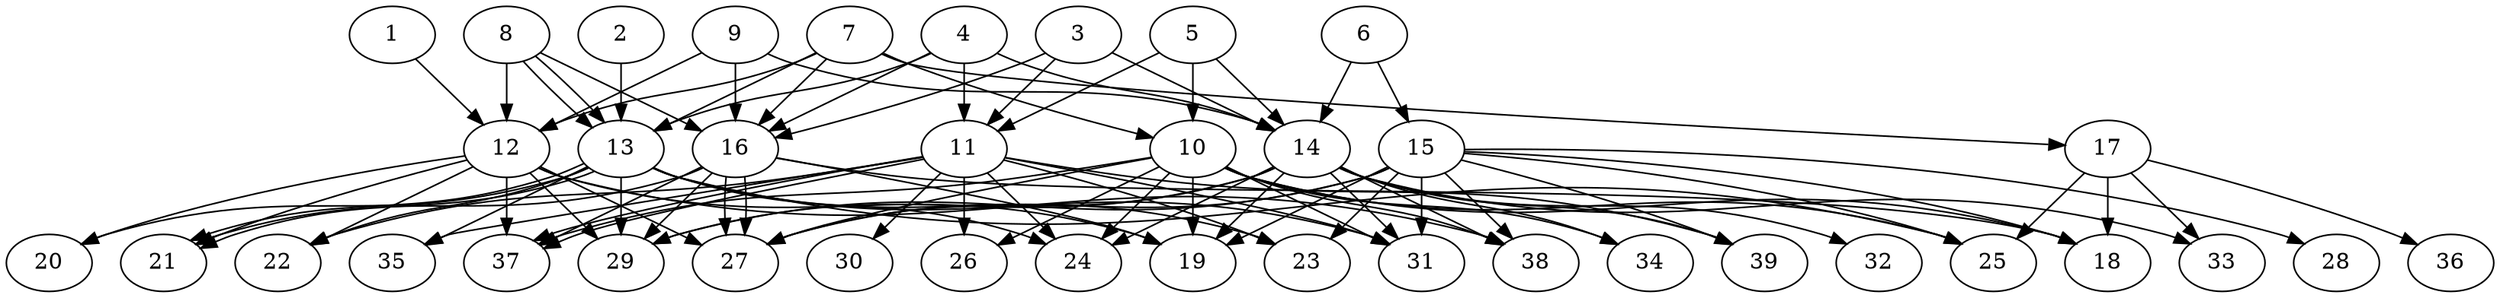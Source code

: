 // DAG (tier=3-complex, mode=data, n=39, ccr=0.538, fat=0.826, density=0.676, regular=0.395, jump=0.332, mindata=4194304, maxdata=33554432)
// DAG automatically generated by daggen at Sun Aug 24 16:33:35 2025
// /home/ermia/Project/Environments/daggen/bin/daggen --dot --ccr 0.538 --fat 0.826 --regular 0.395 --density 0.676 --jump 0.332 --mindata 4194304 --maxdata 33554432 -n 39 
digraph G {
  1 [size="3710076741625858490368", alpha="0.12", expect_size="1855038370812929245184"]
  1 -> 12 [size ="1917249275297792"]
  2 [size="19348569068835189030912", alpha="0.08", expect_size="9674284534417594515456"]
  2 -> 13 [size ="5765751071834112"]
  3 [size="1441659271839672696832", alpha="0.10", expect_size="720829635919836348416"]
  3 -> 11 [size ="1020935737966592"]
  3 -> 14 [size ="1020935737966592"]
  3 -> 16 [size ="1020935737966592"]
  4 [size="37098226258785861632000", alpha="0.07", expect_size="18549113129392930816000"]
  4 -> 11 [size ="8898676470579200"]
  4 -> 13 [size ="8898676470579200"]
  4 -> 14 [size ="8898676470579200"]
  4 -> 16 [size ="8898676470579200"]
  5 [size="60317954103370704", alpha="0.18", expect_size="30158977051685352"]
  5 -> 10 [size ="1400280134451200"]
  5 -> 11 [size ="1400280134451200"]
  5 -> 14 [size ="1400280134451200"]
  6 [size="2839183531297531392", alpha="0.10", expect_size="1419591765648765696"]
  6 -> 14 [size ="1917756584755200"]
  6 -> 15 [size ="1917756584755200"]
  7 [size="8370356228442989568", alpha="0.07", expect_size="4185178114221494784"]
  7 -> 10 [size ="4580712007073792"]
  7 -> 12 [size ="4580712007073792"]
  7 -> 13 [size ="4580712007073792"]
  7 -> 16 [size ="4580712007073792"]
  7 -> 17 [size ="4580712007073792"]
  8 [size="10412787113132032000000", alpha="0.20", expect_size="5206393556566016000000"]
  8 -> 12 [size ="3814766673920000"]
  8 -> 13 [size ="3814766673920000"]
  8 -> 13 [size ="3814766673920000"]
  8 -> 16 [size ="3814766673920000"]
  9 [size="4262928456229849600", alpha="0.09", expect_size="2131464228114924800"]
  9 -> 12 [size ="4856027598028800"]
  9 -> 14 [size ="4856027598028800"]
  9 -> 16 [size ="4856027598028800"]
  10 [size="236981102622025792", alpha="0.19", expect_size="118490551311012896"]
  10 -> 18 [size ="4865720265474048"]
  10 -> 19 [size ="4865720265474048"]
  10 -> 24 [size ="4865720265474048"]
  10 -> 25 [size ="4865720265474048"]
  10 -> 26 [size ="4865720265474048"]
  10 -> 27 [size ="4865720265474048"]
  10 -> 31 [size ="4865720265474048"]
  10 -> 34 [size ="4865720265474048"]
  10 -> 37 [size ="4865720265474048"]
  10 -> 38 [size ="4865720265474048"]
  11 [size="7640269976105591504896", alpha="0.10", expect_size="3820134988052795752448"]
  11 -> 22 [size ="3103338316955648"]
  11 -> 23 [size ="3103338316955648"]
  11 -> 24 [size ="3103338316955648"]
  11 -> 26 [size ="3103338316955648"]
  11 -> 30 [size ="3103338316955648"]
  11 -> 31 [size ="3103338316955648"]
  11 -> 35 [size ="3103338316955648"]
  11 -> 37 [size ="3103338316955648"]
  11 -> 37 [size ="3103338316955648"]
  11 -> 39 [size ="3103338316955648"]
  12 [size="6487757467312841728", alpha="0.15", expect_size="3243878733656420864"]
  12 -> 19 [size ="2311564820480000"]
  12 -> 20 [size ="2311564820480000"]
  12 -> 21 [size ="2311564820480000"]
  12 -> 22 [size ="2311564820480000"]
  12 -> 27 [size ="2311564820480000"]
  12 -> 29 [size ="2311564820480000"]
  12 -> 37 [size ="2311564820480000"]
  12 -> 38 [size ="2311564820480000"]
  13 [size="126869622992640000", alpha="0.18", expect_size="63434811496320000"]
  13 -> 20 [size ="3092376453120000"]
  13 -> 21 [size ="3092376453120000"]
  13 -> 21 [size ="3092376453120000"]
  13 -> 22 [size ="3092376453120000"]
  13 -> 23 [size ="3092376453120000"]
  13 -> 24 [size ="3092376453120000"]
  13 -> 25 [size ="3092376453120000"]
  13 -> 29 [size ="3092376453120000"]
  13 -> 31 [size ="3092376453120000"]
  13 -> 35 [size ="3092376453120000"]
  14 [size="3285730875919533", alpha="0.13", expect_size="1642865437959766"]
  14 -> 19 [size ="141356643123200"]
  14 -> 24 [size ="141356643123200"]
  14 -> 27 [size ="141356643123200"]
  14 -> 29 [size ="141356643123200"]
  14 -> 31 [size ="141356643123200"]
  14 -> 32 [size ="141356643123200"]
  14 -> 33 [size ="141356643123200"]
  14 -> 34 [size ="141356643123200"]
  14 -> 38 [size ="141356643123200"]
  14 -> 39 [size ="141356643123200"]
  15 [size="20872543186336851427328", alpha="0.08", expect_size="10436271593168425713664"]
  15 -> 18 [size ="6064666157514752"]
  15 -> 19 [size ="6064666157514752"]
  15 -> 23 [size ="6064666157514752"]
  15 -> 25 [size ="6064666157514752"]
  15 -> 27 [size ="6064666157514752"]
  15 -> 28 [size ="6064666157514752"]
  15 -> 29 [size ="6064666157514752"]
  15 -> 31 [size ="6064666157514752"]
  15 -> 38 [size ="6064666157514752"]
  15 -> 39 [size ="6064666157514752"]
  16 [size="31670054337994347773952", alpha="0.13", expect_size="15835027168997173886976"]
  16 -> 18 [size ="8007971632054272"]
  16 -> 19 [size ="8007971632054272"]
  16 -> 21 [size ="8007971632054272"]
  16 -> 27 [size ="8007971632054272"]
  16 -> 27 [size ="8007971632054272"]
  16 -> 29 [size ="8007971632054272"]
  16 -> 37 [size ="8007971632054272"]
  17 [size="7287157808924656140288", alpha="0.04", expect_size="3643578904462328070144"]
  17 -> 18 [size ="3006967748493312"]
  17 -> 25 [size ="3006967748493312"]
  17 -> 33 [size ="3006967748493312"]
  17 -> 36 [size ="3006967748493312"]
  18 [size="15066719505245591552", alpha="0.05", expect_size="7533359752622795776"]
  19 [size="13327882868129361920", alpha="0.06", expect_size="6663941434064680960"]
  20 [size="5387390264687642624", alpha="0.00", expect_size="2693695132343821312"]
  21 [size="38648488477968656", alpha="0.04", expect_size="19324244238984328"]
  22 [size="10349916861957801984", alpha="0.15", expect_size="5174958430978900992"]
  23 [size="25159683344367095808", alpha="0.18", expect_size="12579841672183547904"]
  24 [size="39769125917037584", alpha="0.15", expect_size="19884562958518792"]
  25 [size="6271460108373847965696", alpha="0.04", expect_size="3135730054186923982848"]
  26 [size="10774320774036812988416", alpha="0.09", expect_size="5387160387018406494208"]
  27 [size="86104139493739696", alpha="0.04", expect_size="43052069746869848"]
  28 [size="19932207672531036930048", alpha="0.20", expect_size="9966103836265518465024"]
  29 [size="1429880952081880576", alpha="0.07", expect_size="714940476040940288"]
  30 [size="4356943539863552000000", alpha="0.08", expect_size="2178471769931776000000"]
  31 [size="185226505389934528", alpha="0.05", expect_size="92613252694967264"]
  32 [size="17529057150549903802368", alpha="0.05", expect_size="8764528575274951901184"]
  33 [size="5418064538907329953792", alpha="0.01", expect_size="2709032269453664976896"]
  34 [size="583190806797794410496", alpha="0.17", expect_size="291595403398897205248"]
  35 [size="9670694862400555008", alpha="0.15", expect_size="4835347431200277504"]
  36 [size="137263783898074912", alpha="0.09", expect_size="68631891949037456"]
  37 [size="2580643560441249792000", alpha="0.15", expect_size="1290321780220624896000"]
  38 [size="140680696044648923136", alpha="0.01", expect_size="70340348022324461568"]
  39 [size="14684401661797724", alpha="0.17", expect_size="7342200830898862"]
}
